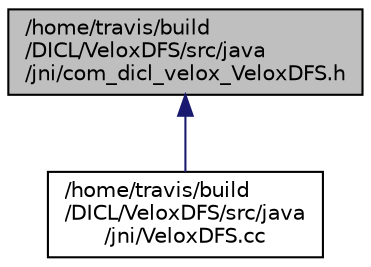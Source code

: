 digraph "/home/travis/build/DICL/VeloxDFS/src/java/jni/com_dicl_velox_VeloxDFS.h"
{
  edge [fontname="Helvetica",fontsize="10",labelfontname="Helvetica",labelfontsize="10"];
  node [fontname="Helvetica",fontsize="10",shape=record];
  Node1 [label="/home/travis/build\l/DICL/VeloxDFS/src/java\l/jni/com_dicl_velox_VeloxDFS.h",height=0.2,width=0.4,color="black", fillcolor="grey75", style="filled" fontcolor="black"];
  Node1 -> Node2 [dir="back",color="midnightblue",fontsize="10",style="solid",fontname="Helvetica"];
  Node2 [label="/home/travis/build\l/DICL/VeloxDFS/src/java\l/jni/VeloxDFS.cc",height=0.2,width=0.4,color="black", fillcolor="white", style="filled",URL="$VeloxDFS_8cc.html"];
}
